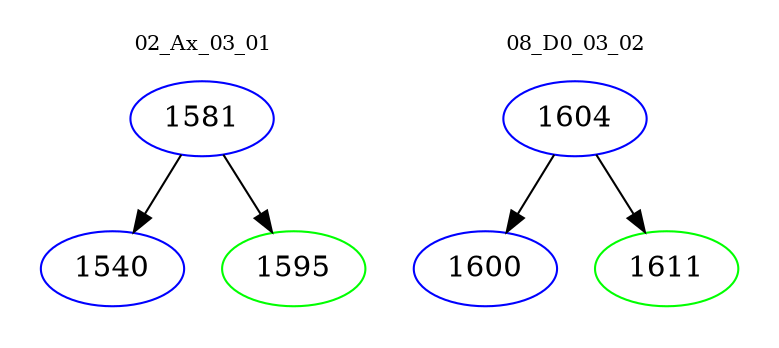 digraph{
subgraph cluster_0 {
color = white
label = "02_Ax_03_01";
fontsize=10;
T0_1581 [label="1581", color="blue"]
T0_1581 -> T0_1540 [color="black"]
T0_1540 [label="1540", color="blue"]
T0_1581 -> T0_1595 [color="black"]
T0_1595 [label="1595", color="green"]
}
subgraph cluster_1 {
color = white
label = "08_D0_03_02";
fontsize=10;
T1_1604 [label="1604", color="blue"]
T1_1604 -> T1_1600 [color="black"]
T1_1600 [label="1600", color="blue"]
T1_1604 -> T1_1611 [color="black"]
T1_1611 [label="1611", color="green"]
}
}
